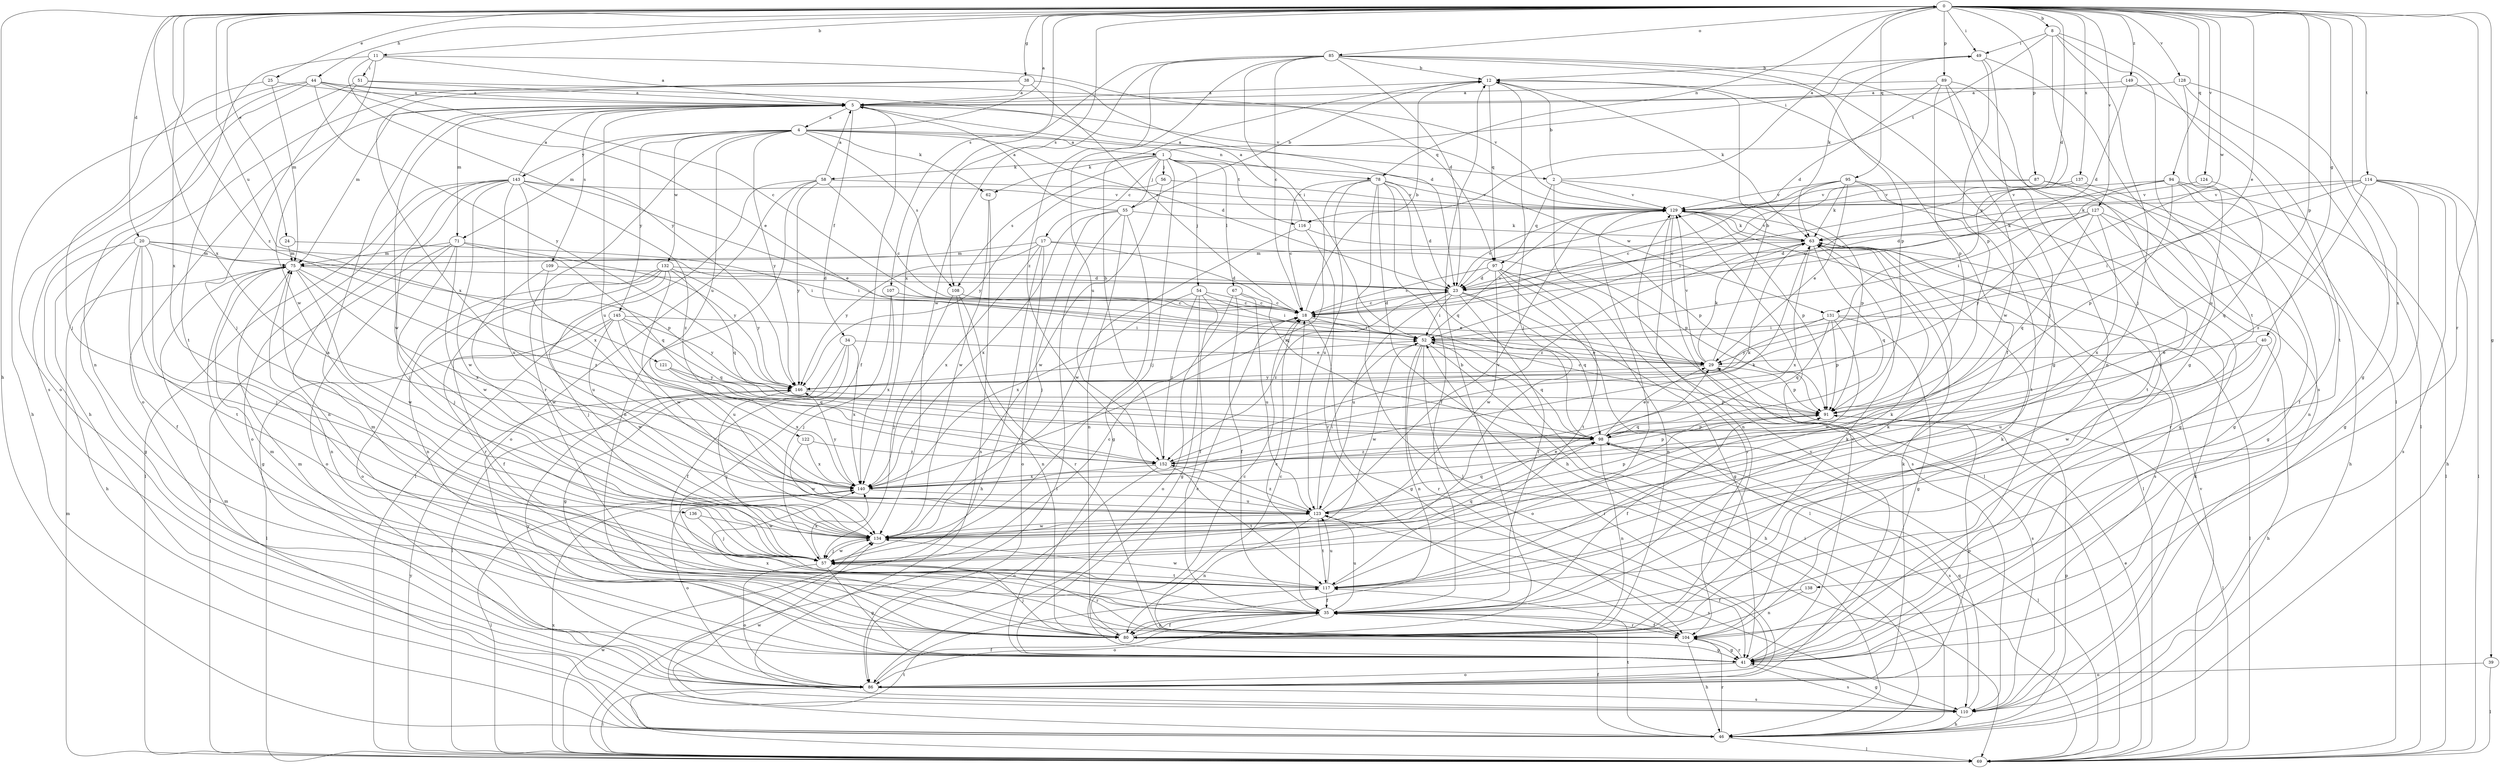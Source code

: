 strict digraph  {
0;
1;
2;
4;
5;
8;
11;
12;
17;
18;
20;
23;
24;
25;
29;
34;
35;
38;
39;
40;
41;
44;
46;
49;
51;
52;
54;
55;
56;
57;
58;
62;
63;
67;
69;
71;
75;
78;
80;
85;
86;
87;
89;
91;
94;
95;
97;
98;
104;
107;
108;
109;
110;
114;
116;
117;
121;
122;
123;
124;
127;
128;
129;
131;
132;
134;
136;
137;
138;
140;
143;
145;
146;
149;
152;
0 -> 8  [label=b];
0 -> 11  [label=b];
0 -> 20  [label=d];
0 -> 23  [label=d];
0 -> 24  [label=e];
0 -> 25  [label=e];
0 -> 29  [label=e];
0 -> 38  [label=g];
0 -> 39  [label=g];
0 -> 40  [label=g];
0 -> 44  [label=h];
0 -> 46  [label=h];
0 -> 49  [label=i];
0 -> 78  [label=n];
0 -> 85  [label=o];
0 -> 87  [label=p];
0 -> 89  [label=p];
0 -> 91  [label=p];
0 -> 94  [label=q];
0 -> 95  [label=q];
0 -> 104  [label=r];
0 -> 107  [label=s];
0 -> 108  [label=s];
0 -> 114  [label=t];
0 -> 121  [label=u];
0 -> 124  [label=v];
0 -> 127  [label=v];
0 -> 128  [label=v];
0 -> 131  [label=w];
0 -> 136  [label=x];
0 -> 137  [label=x];
0 -> 138  [label=x];
0 -> 140  [label=x];
0 -> 149  [label=z];
0 -> 152  [label=z];
1 -> 17  [label=c];
1 -> 49  [label=i];
1 -> 54  [label=j];
1 -> 55  [label=j];
1 -> 56  [label=j];
1 -> 57  [label=j];
1 -> 58  [label=k];
1 -> 62  [label=k];
1 -> 67  [label=l];
1 -> 108  [label=s];
1 -> 116  [label=t];
1 -> 131  [label=w];
2 -> 0  [label=a];
2 -> 12  [label=b];
2 -> 69  [label=l];
2 -> 91  [label=p];
2 -> 97  [label=q];
2 -> 129  [label=v];
4 -> 0  [label=a];
4 -> 1  [label=a];
4 -> 23  [label=d];
4 -> 62  [label=k];
4 -> 71  [label=m];
4 -> 78  [label=n];
4 -> 104  [label=r];
4 -> 108  [label=s];
4 -> 122  [label=u];
4 -> 132  [label=w];
4 -> 143  [label=y];
4 -> 145  [label=y];
4 -> 146  [label=y];
5 -> 2  [label=a];
5 -> 4  [label=a];
5 -> 34  [label=f];
5 -> 35  [label=f];
5 -> 71  [label=m];
5 -> 75  [label=m];
5 -> 86  [label=o];
5 -> 109  [label=s];
5 -> 123  [label=u];
5 -> 134  [label=w];
8 -> 49  [label=i];
8 -> 57  [label=j];
8 -> 69  [label=l];
8 -> 116  [label=t];
8 -> 117  [label=t];
8 -> 146  [label=y];
11 -> 5  [label=a];
11 -> 51  [label=i];
11 -> 97  [label=q];
11 -> 110  [label=s];
11 -> 134  [label=w];
11 -> 146  [label=y];
12 -> 5  [label=a];
12 -> 35  [label=f];
12 -> 57  [label=j];
12 -> 63  [label=k];
12 -> 97  [label=q];
17 -> 46  [label=h];
17 -> 75  [label=m];
17 -> 86  [label=o];
17 -> 91  [label=p];
17 -> 98  [label=q];
17 -> 140  [label=x];
17 -> 146  [label=y];
18 -> 12  [label=b];
18 -> 23  [label=d];
18 -> 41  [label=g];
18 -> 52  [label=i];
20 -> 35  [label=f];
20 -> 41  [label=g];
20 -> 46  [label=h];
20 -> 52  [label=i];
20 -> 57  [label=j];
20 -> 75  [label=m];
20 -> 91  [label=p];
20 -> 117  [label=t];
23 -> 18  [label=c];
23 -> 35  [label=f];
23 -> 41  [label=g];
23 -> 52  [label=i];
23 -> 98  [label=q];
23 -> 123  [label=u];
23 -> 129  [label=v];
23 -> 152  [label=z];
24 -> 52  [label=i];
24 -> 75  [label=m];
25 -> 5  [label=a];
25 -> 57  [label=j];
25 -> 75  [label=m];
29 -> 12  [label=b];
29 -> 63  [label=k];
29 -> 91  [label=p];
29 -> 110  [label=s];
29 -> 129  [label=v];
29 -> 146  [label=y];
34 -> 29  [label=e];
34 -> 35  [label=f];
34 -> 41  [label=g];
34 -> 69  [label=l];
34 -> 140  [label=x];
35 -> 18  [label=c];
35 -> 63  [label=k];
35 -> 80  [label=n];
35 -> 86  [label=o];
35 -> 104  [label=r];
35 -> 123  [label=u];
38 -> 5  [label=a];
38 -> 18  [label=c];
38 -> 23  [label=d];
38 -> 46  [label=h];
38 -> 140  [label=x];
39 -> 69  [label=l];
39 -> 86  [label=o];
40 -> 29  [label=e];
40 -> 46  [label=h];
40 -> 123  [label=u];
40 -> 134  [label=w];
41 -> 18  [label=c];
41 -> 75  [label=m];
41 -> 86  [label=o];
41 -> 104  [label=r];
41 -> 110  [label=s];
41 -> 129  [label=v];
41 -> 146  [label=y];
44 -> 5  [label=a];
44 -> 18  [label=c];
44 -> 29  [label=e];
44 -> 46  [label=h];
44 -> 80  [label=n];
44 -> 86  [label=o];
44 -> 129  [label=v];
44 -> 146  [label=y];
46 -> 35  [label=f];
46 -> 52  [label=i];
46 -> 69  [label=l];
46 -> 75  [label=m];
46 -> 91  [label=p];
46 -> 104  [label=r];
46 -> 117  [label=t];
49 -> 12  [label=b];
49 -> 41  [label=g];
49 -> 57  [label=j];
49 -> 63  [label=k];
49 -> 91  [label=p];
51 -> 5  [label=a];
51 -> 57  [label=j];
51 -> 117  [label=t];
51 -> 129  [label=v];
52 -> 29  [label=e];
52 -> 46  [label=h];
52 -> 80  [label=n];
52 -> 86  [label=o];
52 -> 98  [label=q];
52 -> 104  [label=r];
52 -> 129  [label=v];
52 -> 134  [label=w];
54 -> 18  [label=c];
54 -> 35  [label=f];
54 -> 41  [label=g];
54 -> 52  [label=i];
54 -> 140  [label=x];
54 -> 152  [label=z];
55 -> 5  [label=a];
55 -> 12  [label=b];
55 -> 41  [label=g];
55 -> 57  [label=j];
55 -> 63  [label=k];
55 -> 69  [label=l];
55 -> 80  [label=n];
55 -> 140  [label=x];
56 -> 129  [label=v];
56 -> 134  [label=w];
56 -> 146  [label=y];
57 -> 18  [label=c];
57 -> 41  [label=g];
57 -> 86  [label=o];
57 -> 98  [label=q];
57 -> 104  [label=r];
57 -> 117  [label=t];
57 -> 134  [label=w];
57 -> 140  [label=x];
58 -> 5  [label=a];
58 -> 18  [label=c];
58 -> 69  [label=l];
58 -> 80  [label=n];
58 -> 86  [label=o];
58 -> 129  [label=v];
58 -> 146  [label=y];
62 -> 110  [label=s];
62 -> 134  [label=w];
63 -> 75  [label=m];
63 -> 98  [label=q];
63 -> 110  [label=s];
63 -> 129  [label=v];
63 -> 140  [label=x];
63 -> 152  [label=z];
67 -> 18  [label=c];
67 -> 35  [label=f];
67 -> 86  [label=o];
67 -> 123  [label=u];
69 -> 29  [label=e];
69 -> 75  [label=m];
69 -> 117  [label=t];
69 -> 129  [label=v];
69 -> 134  [label=w];
69 -> 140  [label=x];
69 -> 146  [label=y];
71 -> 57  [label=j];
71 -> 69  [label=l];
71 -> 75  [label=m];
71 -> 86  [label=o];
71 -> 98  [label=q];
71 -> 134  [label=w];
71 -> 146  [label=y];
75 -> 23  [label=d];
75 -> 41  [label=g];
75 -> 80  [label=n];
75 -> 134  [label=w];
75 -> 140  [label=x];
75 -> 152  [label=z];
78 -> 18  [label=c];
78 -> 23  [label=d];
78 -> 35  [label=f];
78 -> 46  [label=h];
78 -> 69  [label=l];
78 -> 98  [label=q];
78 -> 123  [label=u];
78 -> 129  [label=v];
78 -> 140  [label=x];
80 -> 12  [label=b];
80 -> 18  [label=c];
80 -> 35  [label=f];
80 -> 41  [label=g];
80 -> 57  [label=j];
80 -> 63  [label=k];
80 -> 75  [label=m];
80 -> 140  [label=x];
85 -> 12  [label=b];
85 -> 18  [label=c];
85 -> 23  [label=d];
85 -> 41  [label=g];
85 -> 52  [label=i];
85 -> 91  [label=p];
85 -> 110  [label=s];
85 -> 123  [label=u];
85 -> 134  [label=w];
85 -> 140  [label=x];
85 -> 152  [label=z];
86 -> 35  [label=f];
86 -> 52  [label=i];
86 -> 63  [label=k];
86 -> 69  [label=l];
86 -> 91  [label=p];
86 -> 110  [label=s];
86 -> 129  [label=v];
87 -> 18  [label=c];
87 -> 41  [label=g];
87 -> 117  [label=t];
87 -> 129  [label=v];
89 -> 5  [label=a];
89 -> 23  [label=d];
89 -> 80  [label=n];
89 -> 91  [label=p];
89 -> 104  [label=r];
89 -> 134  [label=w];
91 -> 18  [label=c];
91 -> 35  [label=f];
91 -> 69  [label=l];
91 -> 98  [label=q];
94 -> 23  [label=d];
94 -> 35  [label=f];
94 -> 52  [label=i];
94 -> 69  [label=l];
94 -> 80  [label=n];
94 -> 91  [label=p];
94 -> 129  [label=v];
95 -> 18  [label=c];
95 -> 29  [label=e];
95 -> 41  [label=g];
95 -> 52  [label=i];
95 -> 63  [label=k];
95 -> 117  [label=t];
95 -> 129  [label=v];
97 -> 18  [label=c];
97 -> 23  [label=d];
97 -> 69  [label=l];
97 -> 80  [label=n];
97 -> 104  [label=r];
97 -> 117  [label=t];
97 -> 134  [label=w];
98 -> 29  [label=e];
98 -> 69  [label=l];
98 -> 80  [label=n];
98 -> 91  [label=p];
98 -> 110  [label=s];
98 -> 152  [label=z];
104 -> 18  [label=c];
104 -> 35  [label=f];
104 -> 41  [label=g];
104 -> 46  [label=h];
104 -> 63  [label=k];
107 -> 18  [label=c];
107 -> 29  [label=e];
107 -> 57  [label=j];
107 -> 140  [label=x];
108 -> 18  [label=c];
108 -> 57  [label=j];
108 -> 80  [label=n];
108 -> 104  [label=r];
109 -> 23  [label=d];
109 -> 123  [label=u];
109 -> 134  [label=w];
110 -> 41  [label=g];
110 -> 46  [label=h];
110 -> 63  [label=k];
110 -> 98  [label=q];
110 -> 134  [label=w];
114 -> 41  [label=g];
114 -> 46  [label=h];
114 -> 52  [label=i];
114 -> 63  [label=k];
114 -> 69  [label=l];
114 -> 110  [label=s];
114 -> 129  [label=v];
114 -> 152  [label=z];
116 -> 5  [label=a];
116 -> 91  [label=p];
116 -> 104  [label=r];
116 -> 134  [label=w];
117 -> 5  [label=a];
117 -> 35  [label=f];
117 -> 63  [label=k];
117 -> 75  [label=m];
117 -> 123  [label=u];
117 -> 129  [label=v];
117 -> 134  [label=w];
121 -> 98  [label=q];
121 -> 140  [label=x];
121 -> 146  [label=y];
122 -> 134  [label=w];
122 -> 140  [label=x];
122 -> 152  [label=z];
123 -> 52  [label=i];
123 -> 80  [label=n];
123 -> 91  [label=p];
123 -> 98  [label=q];
123 -> 110  [label=s];
123 -> 117  [label=t];
123 -> 129  [label=v];
123 -> 134  [label=w];
123 -> 152  [label=z];
124 -> 98  [label=q];
124 -> 129  [label=v];
127 -> 23  [label=d];
127 -> 41  [label=g];
127 -> 63  [label=k];
127 -> 98  [label=q];
127 -> 104  [label=r];
127 -> 140  [label=x];
127 -> 146  [label=y];
128 -> 5  [label=a];
128 -> 41  [label=g];
128 -> 69  [label=l];
128 -> 123  [label=u];
129 -> 63  [label=k];
129 -> 69  [label=l];
129 -> 80  [label=n];
129 -> 91  [label=p];
129 -> 110  [label=s];
131 -> 41  [label=g];
131 -> 52  [label=i];
131 -> 69  [label=l];
131 -> 91  [label=p];
131 -> 98  [label=q];
131 -> 134  [label=w];
131 -> 146  [label=y];
132 -> 23  [label=d];
132 -> 57  [label=j];
132 -> 80  [label=n];
132 -> 86  [label=o];
132 -> 98  [label=q];
132 -> 104  [label=r];
132 -> 134  [label=w];
132 -> 146  [label=y];
134 -> 29  [label=e];
134 -> 57  [label=j];
136 -> 57  [label=j];
136 -> 134  [label=w];
137 -> 18  [label=c];
137 -> 46  [label=h];
137 -> 129  [label=v];
138 -> 35  [label=f];
138 -> 80  [label=n];
140 -> 63  [label=k];
140 -> 69  [label=l];
140 -> 86  [label=o];
140 -> 123  [label=u];
140 -> 146  [label=y];
143 -> 5  [label=a];
143 -> 29  [label=e];
143 -> 57  [label=j];
143 -> 69  [label=l];
143 -> 80  [label=n];
143 -> 86  [label=o];
143 -> 123  [label=u];
143 -> 129  [label=v];
143 -> 134  [label=w];
143 -> 140  [label=x];
143 -> 152  [label=z];
145 -> 35  [label=f];
145 -> 52  [label=i];
145 -> 69  [label=l];
145 -> 98  [label=q];
145 -> 123  [label=u];
145 -> 134  [label=w];
145 -> 146  [label=y];
146 -> 52  [label=i];
146 -> 57  [label=j];
146 -> 91  [label=p];
149 -> 5  [label=a];
149 -> 23  [label=d];
149 -> 117  [label=t];
152 -> 12  [label=b];
152 -> 63  [label=k];
152 -> 86  [label=o];
152 -> 91  [label=p];
152 -> 117  [label=t];
152 -> 140  [label=x];
}

